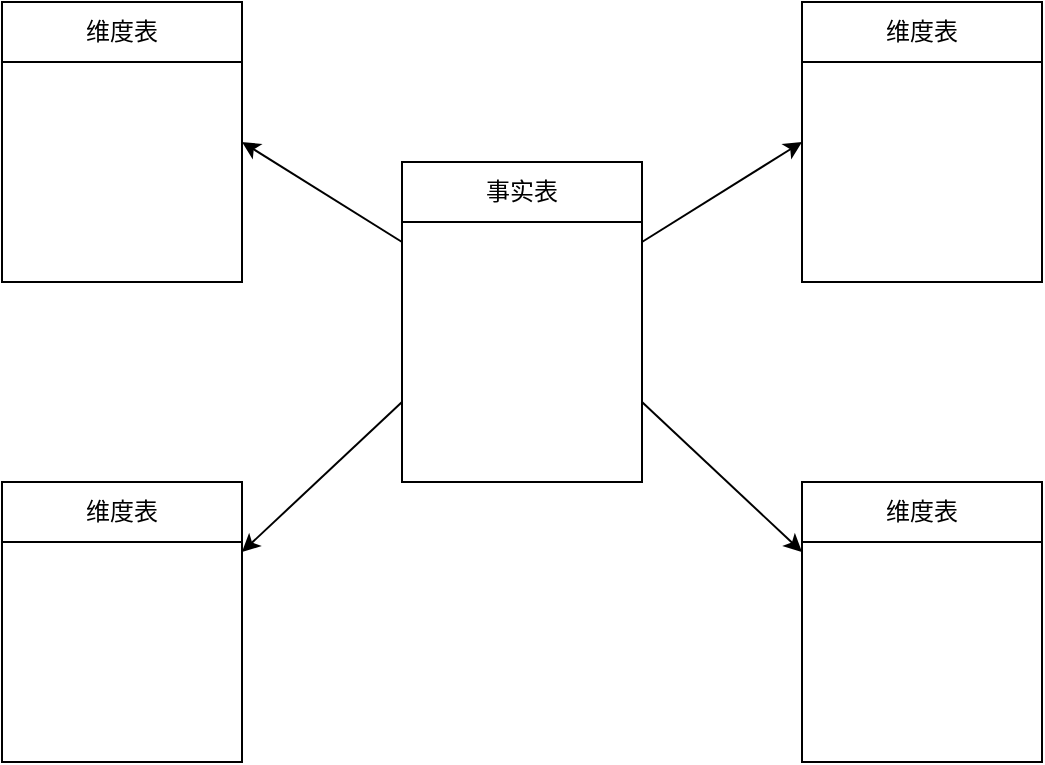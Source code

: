 <mxfile version="21.6.6" type="github">
  <diagram name="Page-1" id="b2OqXkSW_5ql-8PAyslN">
    <mxGraphModel dx="1894" dy="609" grid="1" gridSize="10" guides="1" tooltips="1" connect="1" arrows="1" fold="1" page="1" pageScale="1" pageWidth="850" pageHeight="1100" math="0" shadow="0">
      <root>
        <mxCell id="0" />
        <mxCell id="1" parent="0" />
        <mxCell id="o2FXY0BckFK1MojAO-hm-1" value="维度表" style="swimlane;fontStyle=0;childLayout=stackLayout;horizontal=1;startSize=30;horizontalStack=0;resizeParent=1;resizeParentMax=0;resizeLast=0;collapsible=1;marginBottom=0;whiteSpace=wrap;html=1;" vertex="1" parent="1">
          <mxGeometry x="-740" y="200" width="120" height="140" as="geometry" />
        </mxCell>
        <mxCell id="o2FXY0BckFK1MojAO-hm-5" value="维度表" style="swimlane;fontStyle=0;childLayout=stackLayout;horizontal=1;startSize=30;horizontalStack=0;resizeParent=1;resizeParentMax=0;resizeLast=0;collapsible=1;marginBottom=0;whiteSpace=wrap;html=1;" vertex="1" parent="1">
          <mxGeometry x="-740" y="440" width="120" height="140" as="geometry" />
        </mxCell>
        <mxCell id="o2FXY0BckFK1MojAO-hm-6" value="维度表" style="swimlane;fontStyle=0;childLayout=stackLayout;horizontal=1;startSize=30;horizontalStack=0;resizeParent=1;resizeParentMax=0;resizeLast=0;collapsible=1;marginBottom=0;whiteSpace=wrap;html=1;" vertex="1" parent="1">
          <mxGeometry x="-340" y="200" width="120" height="140" as="geometry" />
        </mxCell>
        <mxCell id="o2FXY0BckFK1MojAO-hm-7" value="维度表" style="swimlane;fontStyle=0;childLayout=stackLayout;horizontal=1;startSize=30;horizontalStack=0;resizeParent=1;resizeParentMax=0;resizeLast=0;collapsible=1;marginBottom=0;whiteSpace=wrap;html=1;" vertex="1" parent="1">
          <mxGeometry x="-340" y="440" width="120" height="140" as="geometry" />
        </mxCell>
        <mxCell id="o2FXY0BckFK1MojAO-hm-9" style="rounded=0;orthogonalLoop=1;jettySize=auto;html=1;exitX=1;exitY=0.25;exitDx=0;exitDy=0;entryX=0;entryY=0.5;entryDx=0;entryDy=0;" edge="1" parent="1" source="o2FXY0BckFK1MojAO-hm-8" target="o2FXY0BckFK1MojAO-hm-6">
          <mxGeometry relative="1" as="geometry" />
        </mxCell>
        <mxCell id="o2FXY0BckFK1MojAO-hm-11" style="rounded=0;orthogonalLoop=1;jettySize=auto;html=1;exitX=1;exitY=0.75;exitDx=0;exitDy=0;entryX=0;entryY=0.25;entryDx=0;entryDy=0;" edge="1" parent="1" source="o2FXY0BckFK1MojAO-hm-8" target="o2FXY0BckFK1MojAO-hm-7">
          <mxGeometry relative="1" as="geometry" />
        </mxCell>
        <mxCell id="o2FXY0BckFK1MojAO-hm-12" style="rounded=0;orthogonalLoop=1;jettySize=auto;html=1;exitX=0;exitY=0.75;exitDx=0;exitDy=0;entryX=1;entryY=0.25;entryDx=0;entryDy=0;" edge="1" parent="1" source="o2FXY0BckFK1MojAO-hm-8" target="o2FXY0BckFK1MojAO-hm-5">
          <mxGeometry relative="1" as="geometry" />
        </mxCell>
        <mxCell id="o2FXY0BckFK1MojAO-hm-13" style="rounded=0;orthogonalLoop=1;jettySize=auto;html=1;exitX=0;exitY=0.25;exitDx=0;exitDy=0;entryX=1;entryY=0.5;entryDx=0;entryDy=0;" edge="1" parent="1" source="o2FXY0BckFK1MojAO-hm-8" target="o2FXY0BckFK1MojAO-hm-1">
          <mxGeometry relative="1" as="geometry" />
        </mxCell>
        <mxCell id="o2FXY0BckFK1MojAO-hm-8" value="事实表" style="swimlane;fontStyle=0;childLayout=stackLayout;horizontal=1;startSize=30;horizontalStack=0;resizeParent=1;resizeParentMax=0;resizeLast=0;collapsible=1;marginBottom=0;whiteSpace=wrap;html=1;" vertex="1" parent="1">
          <mxGeometry x="-540" y="280" width="120" height="160" as="geometry" />
        </mxCell>
      </root>
    </mxGraphModel>
  </diagram>
</mxfile>
